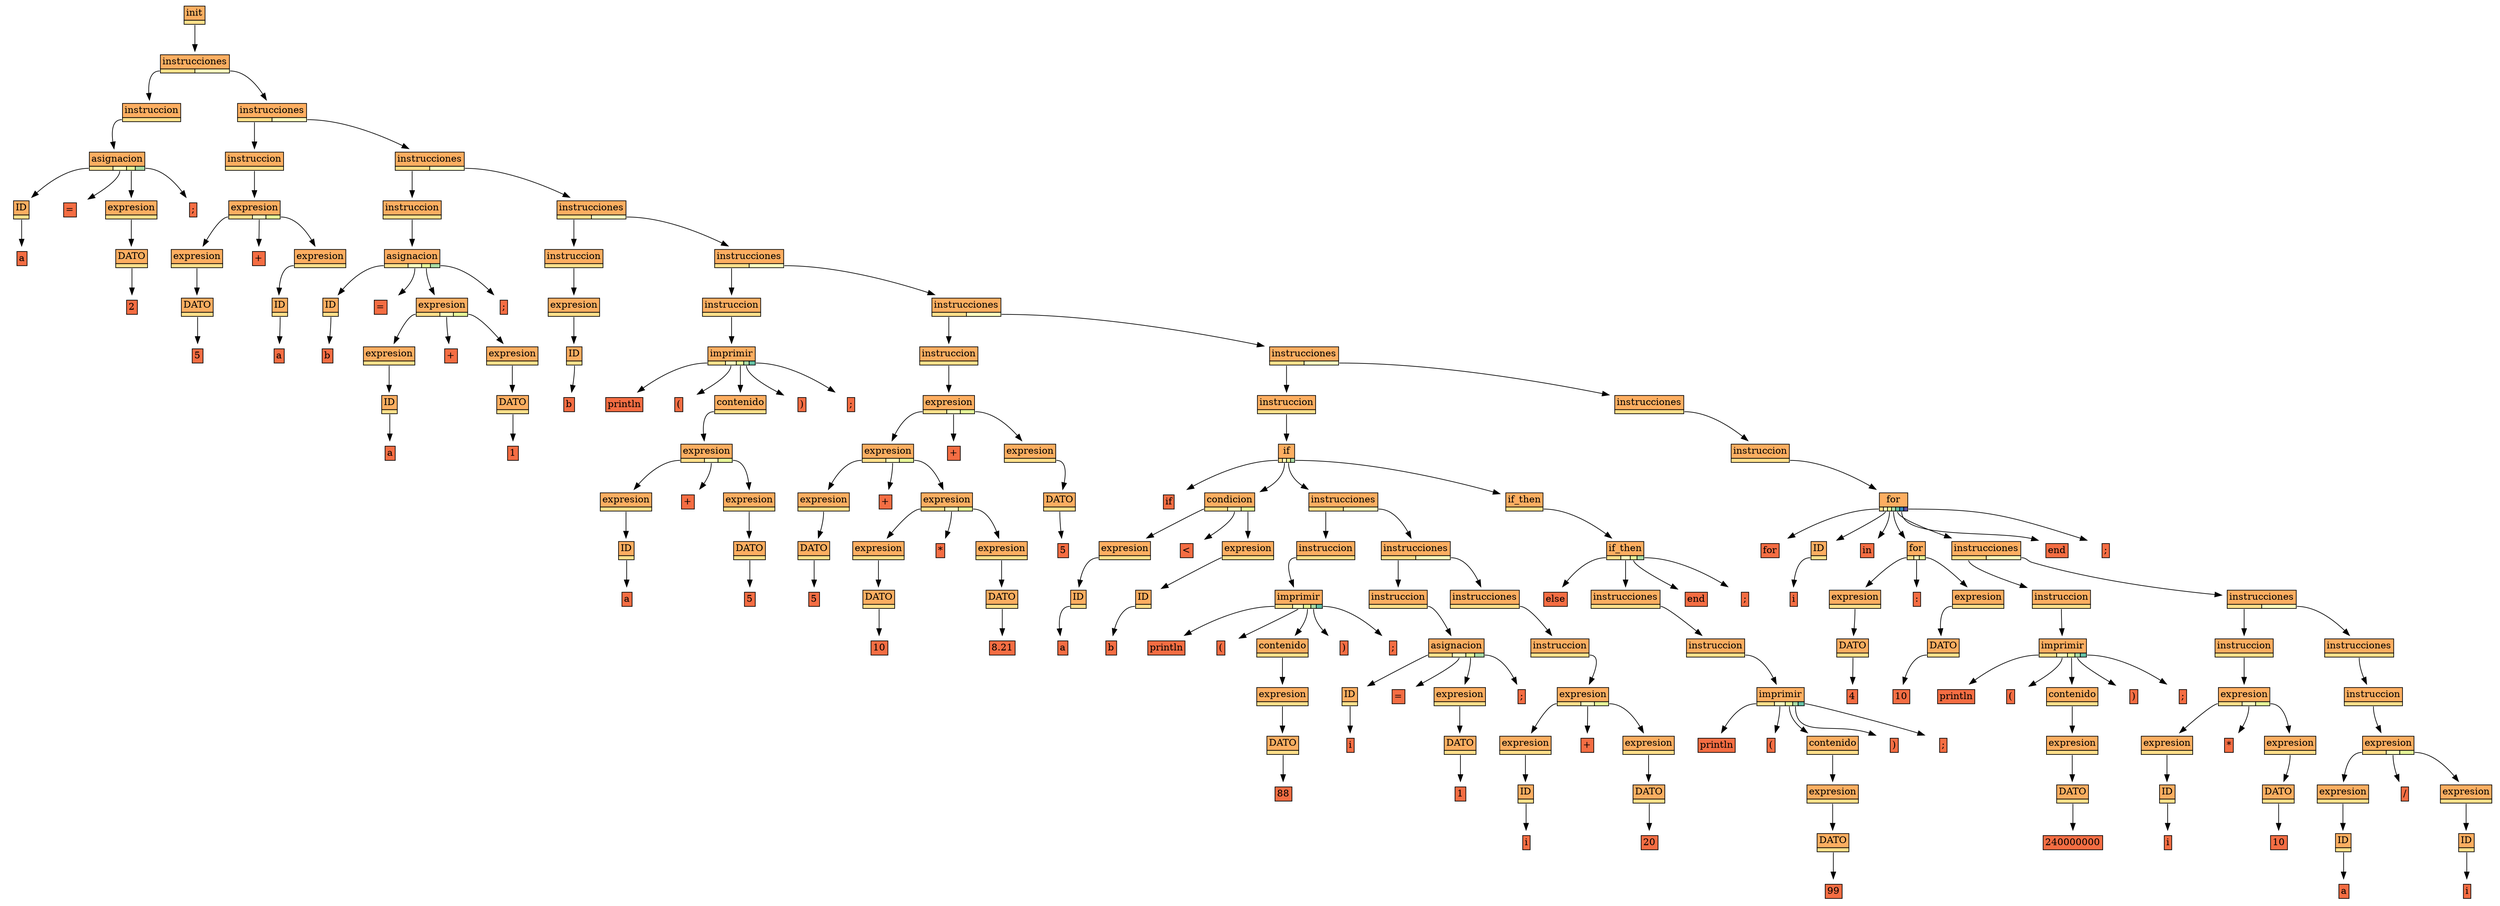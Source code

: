 digraph {
node [shape=plaintext]
ND_1 [label=<<table CELLSPACING="0" BORDER="0"><tr><td  BORDER="1" bgcolor="/spectral11/3">a</td></tr></table>>];
ND_2 [label=<<table  CELLSPACING="0" BORDER="0"><tr><td BORDER="1" colspan="1"  bgcolor="/spectral11/4">ID</td></tr><tr><td BORDER="1" port="f0"  bgcolor="/spectral11/5"></td></tr></table>>];
ND_3 [label=<<table CELLSPACING="0" BORDER="0"><tr><td  BORDER="1" bgcolor="/spectral11/3">2</td></tr></table>>];
ND_4 [label=<<table  CELLSPACING="0" BORDER="0"><tr><td BORDER="1" colspan="1"  bgcolor="/spectral11/4">DATO</td></tr><tr><td BORDER="1" port="f0"  bgcolor="/spectral11/5"></td></tr></table>>];
ND_5 [label=<<table  CELLSPACING="0" BORDER="0"><tr><td BORDER="1" colspan="1"  bgcolor="/spectral11/4">expresion</td></tr><tr><td BORDER="1" port="f0"  bgcolor="/spectral11/5"></td></tr></table>>];
ND_6 [label=<<table CELLSPACING="0" BORDER="0"><tr><td  BORDER="1" bgcolor="/spectral11/3">=</td></tr></table>>];
ND_7 [label=<<table CELLSPACING="0" BORDER="0"><tr><td  BORDER="1" bgcolor="/spectral11/3">;</td></tr></table>>];
ND_8 [label=<<table  CELLSPACING="0" BORDER="0"><tr><td BORDER="1" colspan="4"  bgcolor="/spectral11/4">asignacion</td></tr><tr><td BORDER="1" port="f0"  bgcolor="/spectral11/5"></td><td BORDER="1" port="f1"  bgcolor="/spectral11/6"></td><td BORDER="1" port="f2"  bgcolor="/spectral11/7"></td><td BORDER="1" port="f3"  bgcolor="/spectral11/8"></td></tr></table>>];
ND_9 [label=<<table  CELLSPACING="0" BORDER="0"><tr><td BORDER="1" colspan="1"  bgcolor="/spectral11/4">instruccion</td></tr><tr><td BORDER="1" port="f0"  bgcolor="/spectral11/5"></td></tr></table>>];
ND_10 [label=<<table CELLSPACING="0" BORDER="0"><tr><td  BORDER="1" bgcolor="/spectral11/3">5</td></tr></table>>];
ND_11 [label=<<table  CELLSPACING="0" BORDER="0"><tr><td BORDER="1" colspan="1"  bgcolor="/spectral11/4">DATO</td></tr><tr><td BORDER="1" port="f0"  bgcolor="/spectral11/5"></td></tr></table>>];
ND_12 [label=<<table  CELLSPACING="0" BORDER="0"><tr><td BORDER="1" colspan="1"  bgcolor="/spectral11/4">expresion</td></tr><tr><td BORDER="1" port="f0"  bgcolor="/spectral11/5"></td></tr></table>>];
ND_13 [label=<<table CELLSPACING="0" BORDER="0"><tr><td  BORDER="1" bgcolor="/spectral11/3">a</td></tr></table>>];
ND_14 [label=<<table  CELLSPACING="0" BORDER="0"><tr><td BORDER="1" colspan="1"  bgcolor="/spectral11/4">ID</td></tr><tr><td BORDER="1" port="f0"  bgcolor="/spectral11/5"></td></tr></table>>];
ND_15 [label=<<table  CELLSPACING="0" BORDER="0"><tr><td BORDER="1" colspan="1"  bgcolor="/spectral11/4">expresion</td></tr><tr><td BORDER="1" port="f0"  bgcolor="/spectral11/5"></td></tr></table>>];
ND_16 [label=<<table CELLSPACING="0" BORDER="0"><tr><td  BORDER="1" bgcolor="/spectral11/3">+</td></tr></table>>];
ND_17 [label=<<table  CELLSPACING="0" BORDER="0"><tr><td BORDER="1" colspan="3"  bgcolor="/spectral11/4">expresion</td></tr><tr><td BORDER="1" port="f0"  bgcolor="/spectral11/5"></td><td BORDER="1" port="f1"  bgcolor="/spectral11/6"></td><td BORDER="1" port="f2"  bgcolor="/spectral11/7"></td></tr></table>>];
ND_18 [label=<<table  CELLSPACING="0" BORDER="0"><tr><td BORDER="1" colspan="1"  bgcolor="/spectral11/4">instruccion</td></tr><tr><td BORDER="1" port="f0"  bgcolor="/spectral11/5"></td></tr></table>>];
ND_19 [label=<<table CELLSPACING="0" BORDER="0"><tr><td  BORDER="1" bgcolor="/spectral11/3">b</td></tr></table>>];
ND_20 [label=<<table  CELLSPACING="0" BORDER="0"><tr><td BORDER="1" colspan="1"  bgcolor="/spectral11/4">ID</td></tr><tr><td BORDER="1" port="f0"  bgcolor="/spectral11/5"></td></tr></table>>];
ND_21 [label=<<table CELLSPACING="0" BORDER="0"><tr><td  BORDER="1" bgcolor="/spectral11/3">a</td></tr></table>>];
ND_22 [label=<<table  CELLSPACING="0" BORDER="0"><tr><td BORDER="1" colspan="1"  bgcolor="/spectral11/4">ID</td></tr><tr><td BORDER="1" port="f0"  bgcolor="/spectral11/5"></td></tr></table>>];
ND_23 [label=<<table  CELLSPACING="0" BORDER="0"><tr><td BORDER="1" colspan="1"  bgcolor="/spectral11/4">expresion</td></tr><tr><td BORDER="1" port="f0"  bgcolor="/spectral11/5"></td></tr></table>>];
ND_24 [label=<<table CELLSPACING="0" BORDER="0"><tr><td  BORDER="1" bgcolor="/spectral11/3">1</td></tr></table>>];
ND_25 [label=<<table  CELLSPACING="0" BORDER="0"><tr><td BORDER="1" colspan="1"  bgcolor="/spectral11/4">DATO</td></tr><tr><td BORDER="1" port="f0"  bgcolor="/spectral11/5"></td></tr></table>>];
ND_26 [label=<<table  CELLSPACING="0" BORDER="0"><tr><td BORDER="1" colspan="1"  bgcolor="/spectral11/4">expresion</td></tr><tr><td BORDER="1" port="f0"  bgcolor="/spectral11/5"></td></tr></table>>];
ND_27 [label=<<table CELLSPACING="0" BORDER="0"><tr><td  BORDER="1" bgcolor="/spectral11/3">+</td></tr></table>>];
ND_28 [label=<<table  CELLSPACING="0" BORDER="0"><tr><td BORDER="1" colspan="3"  bgcolor="/spectral11/4">expresion</td></tr><tr><td BORDER="1" port="f0"  bgcolor="/spectral11/5"></td><td BORDER="1" port="f1"  bgcolor="/spectral11/6"></td><td BORDER="1" port="f2"  bgcolor="/spectral11/7"></td></tr></table>>];
ND_29 [label=<<table CELLSPACING="0" BORDER="0"><tr><td  BORDER="1" bgcolor="/spectral11/3">=</td></tr></table>>];
ND_30 [label=<<table CELLSPACING="0" BORDER="0"><tr><td  BORDER="1" bgcolor="/spectral11/3">;</td></tr></table>>];
ND_31 [label=<<table  CELLSPACING="0" BORDER="0"><tr><td BORDER="1" colspan="4"  bgcolor="/spectral11/4">asignacion</td></tr><tr><td BORDER="1" port="f0"  bgcolor="/spectral11/5"></td><td BORDER="1" port="f1"  bgcolor="/spectral11/6"></td><td BORDER="1" port="f2"  bgcolor="/spectral11/7"></td><td BORDER="1" port="f3"  bgcolor="/spectral11/8"></td></tr></table>>];
ND_32 [label=<<table  CELLSPACING="0" BORDER="0"><tr><td BORDER="1" colspan="1"  bgcolor="/spectral11/4">instruccion</td></tr><tr><td BORDER="1" port="f0"  bgcolor="/spectral11/5"></td></tr></table>>];
ND_33 [label=<<table CELLSPACING="0" BORDER="0"><tr><td  BORDER="1" bgcolor="/spectral11/3">b</td></tr></table>>];
ND_34 [label=<<table  CELLSPACING="0" BORDER="0"><tr><td BORDER="1" colspan="1"  bgcolor="/spectral11/4">ID</td></tr><tr><td BORDER="1" port="f0"  bgcolor="/spectral11/5"></td></tr></table>>];
ND_35 [label=<<table  CELLSPACING="0" BORDER="0"><tr><td BORDER="1" colspan="1"  bgcolor="/spectral11/4">expresion</td></tr><tr><td BORDER="1" port="f0"  bgcolor="/spectral11/5"></td></tr></table>>];
ND_36 [label=<<table  CELLSPACING="0" BORDER="0"><tr><td BORDER="1" colspan="1"  bgcolor="/spectral11/4">instruccion</td></tr><tr><td BORDER="1" port="f0"  bgcolor="/spectral11/5"></td></tr></table>>];
ND_37 [label=<<table CELLSPACING="0" BORDER="0"><tr><td  BORDER="1" bgcolor="/spectral11/3">a</td></tr></table>>];
ND_38 [label=<<table  CELLSPACING="0" BORDER="0"><tr><td BORDER="1" colspan="1"  bgcolor="/spectral11/4">ID</td></tr><tr><td BORDER="1" port="f0"  bgcolor="/spectral11/5"></td></tr></table>>];
ND_39 [label=<<table  CELLSPACING="0" BORDER="0"><tr><td BORDER="1" colspan="1"  bgcolor="/spectral11/4">expresion</td></tr><tr><td BORDER="1" port="f0"  bgcolor="/spectral11/5"></td></tr></table>>];
ND_40 [label=<<table CELLSPACING="0" BORDER="0"><tr><td  BORDER="1" bgcolor="/spectral11/3">5</td></tr></table>>];
ND_41 [label=<<table  CELLSPACING="0" BORDER="0"><tr><td BORDER="1" colspan="1"  bgcolor="/spectral11/4">DATO</td></tr><tr><td BORDER="1" port="f0"  bgcolor="/spectral11/5"></td></tr></table>>];
ND_42 [label=<<table  CELLSPACING="0" BORDER="0"><tr><td BORDER="1" colspan="1"  bgcolor="/spectral11/4">expresion</td></tr><tr><td BORDER="1" port="f0"  bgcolor="/spectral11/5"></td></tr></table>>];
ND_43 [label=<<table CELLSPACING="0" BORDER="0"><tr><td  BORDER="1" bgcolor="/spectral11/3">+</td></tr></table>>];
ND_44 [label=<<table  CELLSPACING="0" BORDER="0"><tr><td BORDER="1" colspan="3"  bgcolor="/spectral11/4">expresion</td></tr><tr><td BORDER="1" port="f0"  bgcolor="/spectral11/5"></td><td BORDER="1" port="f1"  bgcolor="/spectral11/6"></td><td BORDER="1" port="f2"  bgcolor="/spectral11/7"></td></tr></table>>];
ND_45 [label=<<table  CELLSPACING="0" BORDER="0"><tr><td BORDER="1" colspan="1"  bgcolor="/spectral11/4">contenido</td></tr><tr><td BORDER="1" port="f0"  bgcolor="/spectral11/5"></td></tr></table>>];
ND_46 [label=<<table CELLSPACING="0" BORDER="0"><tr><td  BORDER="1" bgcolor="/spectral11/3">println</td></tr></table>>];
ND_47 [label=<<table CELLSPACING="0" BORDER="0"><tr><td  BORDER="1" bgcolor="/spectral11/3">(</td></tr></table>>];
ND_48 [label=<<table CELLSPACING="0" BORDER="0"><tr><td  BORDER="1" bgcolor="/spectral11/3">)</td></tr></table>>];
ND_49 [label=<<table CELLSPACING="0" BORDER="0"><tr><td  BORDER="1" bgcolor="/spectral11/3">;</td></tr></table>>];
ND_50 [label=<<table  CELLSPACING="0" BORDER="0"><tr><td BORDER="1" colspan="5"  bgcolor="/spectral11/4">imprimir</td></tr><tr><td BORDER="1" port="f0"  bgcolor="/spectral11/5"></td><td BORDER="1" port="f1"  bgcolor="/spectral11/6"></td><td BORDER="1" port="f2"  bgcolor="/spectral11/7"></td><td BORDER="1" port="f3"  bgcolor="/spectral11/8"></td><td BORDER="1" port="f4"  bgcolor="/spectral11/9"></td></tr></table>>];
ND_51 [label=<<table  CELLSPACING="0" BORDER="0"><tr><td BORDER="1" colspan="1"  bgcolor="/spectral11/4">instruccion</td></tr><tr><td BORDER="1" port="f0"  bgcolor="/spectral11/5"></td></tr></table>>];
ND_52 [label=<<table CELLSPACING="0" BORDER="0"><tr><td  BORDER="1" bgcolor="/spectral11/3">5</td></tr></table>>];
ND_53 [label=<<table  CELLSPACING="0" BORDER="0"><tr><td BORDER="1" colspan="1"  bgcolor="/spectral11/4">DATO</td></tr><tr><td BORDER="1" port="f0"  bgcolor="/spectral11/5"></td></tr></table>>];
ND_54 [label=<<table  CELLSPACING="0" BORDER="0"><tr><td BORDER="1" colspan="1"  bgcolor="/spectral11/4">expresion</td></tr><tr><td BORDER="1" port="f0"  bgcolor="/spectral11/5"></td></tr></table>>];
ND_55 [label=<<table CELLSPACING="0" BORDER="0"><tr><td  BORDER="1" bgcolor="/spectral11/3">10</td></tr></table>>];
ND_56 [label=<<table  CELLSPACING="0" BORDER="0"><tr><td BORDER="1" colspan="1"  bgcolor="/spectral11/4">DATO</td></tr><tr><td BORDER="1" port="f0"  bgcolor="/spectral11/5"></td></tr></table>>];
ND_57 [label=<<table  CELLSPACING="0" BORDER="0"><tr><td BORDER="1" colspan="1"  bgcolor="/spectral11/4">expresion</td></tr><tr><td BORDER="1" port="f0"  bgcolor="/spectral11/5"></td></tr></table>>];
ND_58 [label=<<table CELLSPACING="0" BORDER="0"><tr><td  BORDER="1" bgcolor="/spectral11/3">8.21</td></tr></table>>];
ND_59 [label=<<table  CELLSPACING="0" BORDER="0"><tr><td BORDER="1" colspan="1"  bgcolor="/spectral11/4">DATO</td></tr><tr><td BORDER="1" port="f0"  bgcolor="/spectral11/5"></td></tr></table>>];
ND_60 [label=<<table  CELLSPACING="0" BORDER="0"><tr><td BORDER="1" colspan="1"  bgcolor="/spectral11/4">expresion</td></tr><tr><td BORDER="1" port="f0"  bgcolor="/spectral11/5"></td></tr></table>>];
ND_61 [label=<<table CELLSPACING="0" BORDER="0"><tr><td  BORDER="1" bgcolor="/spectral11/3">*</td></tr></table>>];
ND_62 [label=<<table  CELLSPACING="0" BORDER="0"><tr><td BORDER="1" colspan="3"  bgcolor="/spectral11/4">expresion</td></tr><tr><td BORDER="1" port="f0"  bgcolor="/spectral11/5"></td><td BORDER="1" port="f1"  bgcolor="/spectral11/6"></td><td BORDER="1" port="f2"  bgcolor="/spectral11/7"></td></tr></table>>];
ND_63 [label=<<table CELLSPACING="0" BORDER="0"><tr><td  BORDER="1" bgcolor="/spectral11/3">+</td></tr></table>>];
ND_64 [label=<<table  CELLSPACING="0" BORDER="0"><tr><td BORDER="1" colspan="3"  bgcolor="/spectral11/4">expresion</td></tr><tr><td BORDER="1" port="f0"  bgcolor="/spectral11/5"></td><td BORDER="1" port="f1"  bgcolor="/spectral11/6"></td><td BORDER="1" port="f2"  bgcolor="/spectral11/7"></td></tr></table>>];
ND_65 [label=<<table CELLSPACING="0" BORDER="0"><tr><td  BORDER="1" bgcolor="/spectral11/3">5</td></tr></table>>];
ND_66 [label=<<table  CELLSPACING="0" BORDER="0"><tr><td BORDER="1" colspan="1"  bgcolor="/spectral11/4">DATO</td></tr><tr><td BORDER="1" port="f0"  bgcolor="/spectral11/5"></td></tr></table>>];
ND_67 [label=<<table  CELLSPACING="0" BORDER="0"><tr><td BORDER="1" colspan="1"  bgcolor="/spectral11/4">expresion</td></tr><tr><td BORDER="1" port="f0"  bgcolor="/spectral11/5"></td></tr></table>>];
ND_68 [label=<<table CELLSPACING="0" BORDER="0"><tr><td  BORDER="1" bgcolor="/spectral11/3">+</td></tr></table>>];
ND_69 [label=<<table  CELLSPACING="0" BORDER="0"><tr><td BORDER="1" colspan="3"  bgcolor="/spectral11/4">expresion</td></tr><tr><td BORDER="1" port="f0"  bgcolor="/spectral11/5"></td><td BORDER="1" port="f1"  bgcolor="/spectral11/6"></td><td BORDER="1" port="f2"  bgcolor="/spectral11/7"></td></tr></table>>];
ND_70 [label=<<table  CELLSPACING="0" BORDER="0"><tr><td BORDER="1" colspan="1"  bgcolor="/spectral11/4">instruccion</td></tr><tr><td BORDER="1" port="f0"  bgcolor="/spectral11/5"></td></tr></table>>];
ND_71 [label=<<table CELLSPACING="0" BORDER="0"><tr><td  BORDER="1" bgcolor="/spectral11/3">a</td></tr></table>>];
ND_72 [label=<<table  CELLSPACING="0" BORDER="0"><tr><td BORDER="1" colspan="1"  bgcolor="/spectral11/4">ID</td></tr><tr><td BORDER="1" port="f0"  bgcolor="/spectral11/5"></td></tr></table>>];
ND_73 [label=<<table  CELLSPACING="0" BORDER="0"><tr><td BORDER="1" colspan="1"  bgcolor="/spectral11/4">expresion</td></tr><tr><td BORDER="1" port="f0"  bgcolor="/spectral11/5"></td></tr></table>>];
ND_74 [label=<<table CELLSPACING="0" BORDER="0"><tr><td  BORDER="1" bgcolor="/spectral11/3">b</td></tr></table>>];
ND_75 [label=<<table  CELLSPACING="0" BORDER="0"><tr><td BORDER="1" colspan="1"  bgcolor="/spectral11/4">ID</td></tr><tr><td BORDER="1" port="f0"  bgcolor="/spectral11/5"></td></tr></table>>];
ND_76 [label=<<table  CELLSPACING="0" BORDER="0"><tr><td BORDER="1" colspan="1"  bgcolor="/spectral11/4">expresion</td></tr><tr><td BORDER="1" port="f0"  bgcolor="/spectral11/5"></td></tr></table>>];
ND_77 [label=<<table CELLSPACING="0" BORDER="0"><tr><td  BORDER="1" bgcolor="/spectral11/3">&#60;</td></tr></table>>];
ND_78 [label=<<table  CELLSPACING="0" BORDER="0"><tr><td BORDER="1" colspan="3"  bgcolor="/spectral11/4">condicion</td></tr><tr><td BORDER="1" port="f0"  bgcolor="/spectral11/5"></td><td BORDER="1" port="f1"  bgcolor="/spectral11/6"></td><td BORDER="1" port="f2"  bgcolor="/spectral11/7"></td></tr></table>>];
ND_79 [label=<<table CELLSPACING="0" BORDER="0"><tr><td  BORDER="1" bgcolor="/spectral11/3">88</td></tr></table>>];
ND_80 [label=<<table  CELLSPACING="0" BORDER="0"><tr><td BORDER="1" colspan="1"  bgcolor="/spectral11/4">DATO</td></tr><tr><td BORDER="1" port="f0"  bgcolor="/spectral11/5"></td></tr></table>>];
ND_81 [label=<<table  CELLSPACING="0" BORDER="0"><tr><td BORDER="1" colspan="1"  bgcolor="/spectral11/4">expresion</td></tr><tr><td BORDER="1" port="f0"  bgcolor="/spectral11/5"></td></tr></table>>];
ND_82 [label=<<table  CELLSPACING="0" BORDER="0"><tr><td BORDER="1" colspan="1"  bgcolor="/spectral11/4">contenido</td></tr><tr><td BORDER="1" port="f0"  bgcolor="/spectral11/5"></td></tr></table>>];
ND_83 [label=<<table CELLSPACING="0" BORDER="0"><tr><td  BORDER="1" bgcolor="/spectral11/3">println</td></tr></table>>];
ND_84 [label=<<table CELLSPACING="0" BORDER="0"><tr><td  BORDER="1" bgcolor="/spectral11/3">(</td></tr></table>>];
ND_85 [label=<<table CELLSPACING="0" BORDER="0"><tr><td  BORDER="1" bgcolor="/spectral11/3">)</td></tr></table>>];
ND_86 [label=<<table CELLSPACING="0" BORDER="0"><tr><td  BORDER="1" bgcolor="/spectral11/3">;</td></tr></table>>];
ND_87 [label=<<table  CELLSPACING="0" BORDER="0"><tr><td BORDER="1" colspan="5"  bgcolor="/spectral11/4">imprimir</td></tr><tr><td BORDER="1" port="f0"  bgcolor="/spectral11/5"></td><td BORDER="1" port="f1"  bgcolor="/spectral11/6"></td><td BORDER="1" port="f2"  bgcolor="/spectral11/7"></td><td BORDER="1" port="f3"  bgcolor="/spectral11/8"></td><td BORDER="1" port="f4"  bgcolor="/spectral11/9"></td></tr></table>>];
ND_88 [label=<<table  CELLSPACING="0" BORDER="0"><tr><td BORDER="1" colspan="1"  bgcolor="/spectral11/4">instruccion</td></tr><tr><td BORDER="1" port="f0"  bgcolor="/spectral11/5"></td></tr></table>>];
ND_89 [label=<<table CELLSPACING="0" BORDER="0"><tr><td  BORDER="1" bgcolor="/spectral11/3">i</td></tr></table>>];
ND_90 [label=<<table  CELLSPACING="0" BORDER="0"><tr><td BORDER="1" colspan="1"  bgcolor="/spectral11/4">ID</td></tr><tr><td BORDER="1" port="f0"  bgcolor="/spectral11/5"></td></tr></table>>];
ND_91 [label=<<table CELLSPACING="0" BORDER="0"><tr><td  BORDER="1" bgcolor="/spectral11/3">1</td></tr></table>>];
ND_92 [label=<<table  CELLSPACING="0" BORDER="0"><tr><td BORDER="1" colspan="1"  bgcolor="/spectral11/4">DATO</td></tr><tr><td BORDER="1" port="f0"  bgcolor="/spectral11/5"></td></tr></table>>];
ND_93 [label=<<table  CELLSPACING="0" BORDER="0"><tr><td BORDER="1" colspan="1"  bgcolor="/spectral11/4">expresion</td></tr><tr><td BORDER="1" port="f0"  bgcolor="/spectral11/5"></td></tr></table>>];
ND_94 [label=<<table CELLSPACING="0" BORDER="0"><tr><td  BORDER="1" bgcolor="/spectral11/3">=</td></tr></table>>];
ND_95 [label=<<table CELLSPACING="0" BORDER="0"><tr><td  BORDER="1" bgcolor="/spectral11/3">;</td></tr></table>>];
ND_96 [label=<<table  CELLSPACING="0" BORDER="0"><tr><td BORDER="1" colspan="4"  bgcolor="/spectral11/4">asignacion</td></tr><tr><td BORDER="1" port="f0"  bgcolor="/spectral11/5"></td><td BORDER="1" port="f1"  bgcolor="/spectral11/6"></td><td BORDER="1" port="f2"  bgcolor="/spectral11/7"></td><td BORDER="1" port="f3"  bgcolor="/spectral11/8"></td></tr></table>>];
ND_97 [label=<<table  CELLSPACING="0" BORDER="0"><tr><td BORDER="1" colspan="1"  bgcolor="/spectral11/4">instruccion</td></tr><tr><td BORDER="1" port="f0"  bgcolor="/spectral11/5"></td></tr></table>>];
ND_98 [label=<<table CELLSPACING="0" BORDER="0"><tr><td  BORDER="1" bgcolor="/spectral11/3">i</td></tr></table>>];
ND_99 [label=<<table  CELLSPACING="0" BORDER="0"><tr><td BORDER="1" colspan="1"  bgcolor="/spectral11/4">ID</td></tr><tr><td BORDER="1" port="f0"  bgcolor="/spectral11/5"></td></tr></table>>];
ND_100 [label=<<table  CELLSPACING="0" BORDER="0"><tr><td BORDER="1" colspan="1"  bgcolor="/spectral11/4">expresion</td></tr><tr><td BORDER="1" port="f0"  bgcolor="/spectral11/5"></td></tr></table>>];
ND_101 [label=<<table CELLSPACING="0" BORDER="0"><tr><td  BORDER="1" bgcolor="/spectral11/3">20</td></tr></table>>];
ND_102 [label=<<table  CELLSPACING="0" BORDER="0"><tr><td BORDER="1" colspan="1"  bgcolor="/spectral11/4">DATO</td></tr><tr><td BORDER="1" port="f0"  bgcolor="/spectral11/5"></td></tr></table>>];
ND_103 [label=<<table  CELLSPACING="0" BORDER="0"><tr><td BORDER="1" colspan="1"  bgcolor="/spectral11/4">expresion</td></tr><tr><td BORDER="1" port="f0"  bgcolor="/spectral11/5"></td></tr></table>>];
ND_104 [label=<<table CELLSPACING="0" BORDER="0"><tr><td  BORDER="1" bgcolor="/spectral11/3">+</td></tr></table>>];
ND_105 [label=<<table  CELLSPACING="0" BORDER="0"><tr><td BORDER="1" colspan="3"  bgcolor="/spectral11/4">expresion</td></tr><tr><td BORDER="1" port="f0"  bgcolor="/spectral11/5"></td><td BORDER="1" port="f1"  bgcolor="/spectral11/6"></td><td BORDER="1" port="f2"  bgcolor="/spectral11/7"></td></tr></table>>];
ND_106 [label=<<table  CELLSPACING="0" BORDER="0"><tr><td BORDER="1" colspan="1"  bgcolor="/spectral11/4">instruccion</td></tr><tr><td BORDER="1" port="f0"  bgcolor="/spectral11/5"></td></tr></table>>];
ND_107 [label=<<table  CELLSPACING="0" BORDER="0"><tr><td BORDER="1" colspan="1"  bgcolor="/spectral11/4">instrucciones</td></tr><tr><td BORDER="1" port="f0"  bgcolor="/spectral11/5"></td></tr></table>>];
ND_108 [label=<<table  CELLSPACING="0" BORDER="0"><tr><td BORDER="1" colspan="2"  bgcolor="/spectral11/4">instrucciones</td></tr><tr><td BORDER="1" port="f0"  bgcolor="/spectral11/5"></td><td BORDER="1" port="f1"  bgcolor="/spectral11/6"></td></tr></table>>];
ND_109 [label=<<table  CELLSPACING="0" BORDER="0"><tr><td BORDER="1" colspan="2"  bgcolor="/spectral11/4">instrucciones</td></tr><tr><td BORDER="1" port="f0"  bgcolor="/spectral11/5"></td><td BORDER="1" port="f1"  bgcolor="/spectral11/6"></td></tr></table>>];
ND_110 [label=<<table CELLSPACING="0" BORDER="0"><tr><td  BORDER="1" bgcolor="/spectral11/3">99</td></tr></table>>];
ND_111 [label=<<table  CELLSPACING="0" BORDER="0"><tr><td BORDER="1" colspan="1"  bgcolor="/spectral11/4">DATO</td></tr><tr><td BORDER="1" port="f0"  bgcolor="/spectral11/5"></td></tr></table>>];
ND_112 [label=<<table  CELLSPACING="0" BORDER="0"><tr><td BORDER="1" colspan="1"  bgcolor="/spectral11/4">expresion</td></tr><tr><td BORDER="1" port="f0"  bgcolor="/spectral11/5"></td></tr></table>>];
ND_113 [label=<<table  CELLSPACING="0" BORDER="0"><tr><td BORDER="1" colspan="1"  bgcolor="/spectral11/4">contenido</td></tr><tr><td BORDER="1" port="f0"  bgcolor="/spectral11/5"></td></tr></table>>];
ND_114 [label=<<table CELLSPACING="0" BORDER="0"><tr><td  BORDER="1" bgcolor="/spectral11/3">println</td></tr></table>>];
ND_115 [label=<<table CELLSPACING="0" BORDER="0"><tr><td  BORDER="1" bgcolor="/spectral11/3">(</td></tr></table>>];
ND_116 [label=<<table CELLSPACING="0" BORDER="0"><tr><td  BORDER="1" bgcolor="/spectral11/3">)</td></tr></table>>];
ND_117 [label=<<table CELLSPACING="0" BORDER="0"><tr><td  BORDER="1" bgcolor="/spectral11/3">;</td></tr></table>>];
ND_118 [label=<<table  CELLSPACING="0" BORDER="0"><tr><td BORDER="1" colspan="5"  bgcolor="/spectral11/4">imprimir</td></tr><tr><td BORDER="1" port="f0"  bgcolor="/spectral11/5"></td><td BORDER="1" port="f1"  bgcolor="/spectral11/6"></td><td BORDER="1" port="f2"  bgcolor="/spectral11/7"></td><td BORDER="1" port="f3"  bgcolor="/spectral11/8"></td><td BORDER="1" port="f4"  bgcolor="/spectral11/9"></td></tr></table>>];
ND_119 [label=<<table  CELLSPACING="0" BORDER="0"><tr><td BORDER="1" colspan="1"  bgcolor="/spectral11/4">instruccion</td></tr><tr><td BORDER="1" port="f0"  bgcolor="/spectral11/5"></td></tr></table>>];
ND_120 [label=<<table  CELLSPACING="0" BORDER="0"><tr><td BORDER="1" colspan="1"  bgcolor="/spectral11/4">instrucciones</td></tr><tr><td BORDER="1" port="f0"  bgcolor="/spectral11/5"></td></tr></table>>];
ND_121 [label=<<table CELLSPACING="0" BORDER="0"><tr><td  BORDER="1" bgcolor="/spectral11/3">else</td></tr></table>>];
ND_122 [label=<<table CELLSPACING="0" BORDER="0"><tr><td  BORDER="1" bgcolor="/spectral11/3">end</td></tr></table>>];
ND_123 [label=<<table CELLSPACING="0" BORDER="0"><tr><td  BORDER="1" bgcolor="/spectral11/3">;</td></tr></table>>];
ND_124 [label=<<table  CELLSPACING="0" BORDER="0"><tr><td BORDER="1" colspan="4"  bgcolor="/spectral11/4">if_then</td></tr><tr><td BORDER="1" port="f0"  bgcolor="/spectral11/5"></td><td BORDER="1" port="f1"  bgcolor="/spectral11/6"></td><td BORDER="1" port="f2"  bgcolor="/spectral11/7"></td><td BORDER="1" port="f3"  bgcolor="/spectral11/8"></td></tr></table>>];
ND_125 [label=<<table  CELLSPACING="0" BORDER="0"><tr><td BORDER="1" colspan="1"  bgcolor="/spectral11/4">if_then</td></tr><tr><td BORDER="1" port="f0"  bgcolor="/spectral11/5"></td></tr></table>>];
ND_126 [label=<<table CELLSPACING="0" BORDER="0"><tr><td  BORDER="1" bgcolor="/spectral11/3">if</td></tr></table>>];
ND_127 [label=<<table  CELLSPACING="0" BORDER="0"><tr><td BORDER="1" colspan="4"  bgcolor="/spectral11/4">if</td></tr><tr><td BORDER="1" port="f0"  bgcolor="/spectral11/5"></td><td BORDER="1" port="f1"  bgcolor="/spectral11/6"></td><td BORDER="1" port="f2"  bgcolor="/spectral11/7"></td><td BORDER="1" port="f3"  bgcolor="/spectral11/8"></td></tr></table>>];
ND_128 [label=<<table  CELLSPACING="0" BORDER="0"><tr><td BORDER="1" colspan="1"  bgcolor="/spectral11/4">instruccion</td></tr><tr><td BORDER="1" port="f0"  bgcolor="/spectral11/5"></td></tr></table>>];
ND_129 [label=<<table CELLSPACING="0" BORDER="0"><tr><td  BORDER="1" bgcolor="/spectral11/3">i</td></tr></table>>];
ND_130 [label=<<table  CELLSPACING="0" BORDER="0"><tr><td BORDER="1" colspan="1"  bgcolor="/spectral11/4">ID</td></tr><tr><td BORDER="1" port="f0"  bgcolor="/spectral11/5"></td></tr></table>>];
ND_131 [label=<<table CELLSPACING="0" BORDER="0"><tr><td  BORDER="1" bgcolor="/spectral11/3">4</td></tr></table>>];
ND_132 [label=<<table  CELLSPACING="0" BORDER="0"><tr><td BORDER="1" colspan="1"  bgcolor="/spectral11/4">DATO</td></tr><tr><td BORDER="1" port="f0"  bgcolor="/spectral11/5"></td></tr></table>>];
ND_133 [label=<<table  CELLSPACING="0" BORDER="0"><tr><td BORDER="1" colspan="1"  bgcolor="/spectral11/4">expresion</td></tr><tr><td BORDER="1" port="f0"  bgcolor="/spectral11/5"></td></tr></table>>];
ND_134 [label=<<table CELLSPACING="0" BORDER="0"><tr><td  BORDER="1" bgcolor="/spectral11/3">10</td></tr></table>>];
ND_135 [label=<<table  CELLSPACING="0" BORDER="0"><tr><td BORDER="1" colspan="1"  bgcolor="/spectral11/4">DATO</td></tr><tr><td BORDER="1" port="f0"  bgcolor="/spectral11/5"></td></tr></table>>];
ND_136 [label=<<table  CELLSPACING="0" BORDER="0"><tr><td BORDER="1" colspan="1"  bgcolor="/spectral11/4">expresion</td></tr><tr><td BORDER="1" port="f0"  bgcolor="/spectral11/5"></td></tr></table>>];
ND_137 [label=<<table CELLSPACING="0" BORDER="0"><tr><td  BORDER="1" bgcolor="/spectral11/3">:</td></tr></table>>];
ND_138 [label=<<table  CELLSPACING="0" BORDER="0"><tr><td BORDER="1" colspan="3"  bgcolor="/spectral11/4">for</td></tr><tr><td BORDER="1" port="f0"  bgcolor="/spectral11/5"></td><td BORDER="1" port="f1"  bgcolor="/spectral11/6"></td><td BORDER="1" port="f2"  bgcolor="/spectral11/7"></td></tr></table>>];
ND_139 [label=<<table CELLSPACING="0" BORDER="0"><tr><td  BORDER="1" bgcolor="/spectral11/3">240000000</td></tr></table>>];
ND_140 [label=<<table  CELLSPACING="0" BORDER="0"><tr><td BORDER="1" colspan="1"  bgcolor="/spectral11/4">DATO</td></tr><tr><td BORDER="1" port="f0"  bgcolor="/spectral11/5"></td></tr></table>>];
ND_141 [label=<<table  CELLSPACING="0" BORDER="0"><tr><td BORDER="1" colspan="1"  bgcolor="/spectral11/4">expresion</td></tr><tr><td BORDER="1" port="f0"  bgcolor="/spectral11/5"></td></tr></table>>];
ND_142 [label=<<table  CELLSPACING="0" BORDER="0"><tr><td BORDER="1" colspan="1"  bgcolor="/spectral11/4">contenido</td></tr><tr><td BORDER="1" port="f0"  bgcolor="/spectral11/5"></td></tr></table>>];
ND_143 [label=<<table CELLSPACING="0" BORDER="0"><tr><td  BORDER="1" bgcolor="/spectral11/3">println</td></tr></table>>];
ND_144 [label=<<table CELLSPACING="0" BORDER="0"><tr><td  BORDER="1" bgcolor="/spectral11/3">(</td></tr></table>>];
ND_145 [label=<<table CELLSPACING="0" BORDER="0"><tr><td  BORDER="1" bgcolor="/spectral11/3">)</td></tr></table>>];
ND_146 [label=<<table CELLSPACING="0" BORDER="0"><tr><td  BORDER="1" bgcolor="/spectral11/3">;</td></tr></table>>];
ND_147 [label=<<table  CELLSPACING="0" BORDER="0"><tr><td BORDER="1" colspan="5"  bgcolor="/spectral11/4">imprimir</td></tr><tr><td BORDER="1" port="f0"  bgcolor="/spectral11/5"></td><td BORDER="1" port="f1"  bgcolor="/spectral11/6"></td><td BORDER="1" port="f2"  bgcolor="/spectral11/7"></td><td BORDER="1" port="f3"  bgcolor="/spectral11/8"></td><td BORDER="1" port="f4"  bgcolor="/spectral11/9"></td></tr></table>>];
ND_148 [label=<<table  CELLSPACING="0" BORDER="0"><tr><td BORDER="1" colspan="1"  bgcolor="/spectral11/4">instruccion</td></tr><tr><td BORDER="1" port="f0"  bgcolor="/spectral11/5"></td></tr></table>>];
ND_149 [label=<<table CELLSPACING="0" BORDER="0"><tr><td  BORDER="1" bgcolor="/spectral11/3">i</td></tr></table>>];
ND_150 [label=<<table  CELLSPACING="0" BORDER="0"><tr><td BORDER="1" colspan="1"  bgcolor="/spectral11/4">ID</td></tr><tr><td BORDER="1" port="f0"  bgcolor="/spectral11/5"></td></tr></table>>];
ND_151 [label=<<table  CELLSPACING="0" BORDER="0"><tr><td BORDER="1" colspan="1"  bgcolor="/spectral11/4">expresion</td></tr><tr><td BORDER="1" port="f0"  bgcolor="/spectral11/5"></td></tr></table>>];
ND_152 [label=<<table CELLSPACING="0" BORDER="0"><tr><td  BORDER="1" bgcolor="/spectral11/3">10</td></tr></table>>];
ND_153 [label=<<table  CELLSPACING="0" BORDER="0"><tr><td BORDER="1" colspan="1"  bgcolor="/spectral11/4">DATO</td></tr><tr><td BORDER="1" port="f0"  bgcolor="/spectral11/5"></td></tr></table>>];
ND_154 [label=<<table  CELLSPACING="0" BORDER="0"><tr><td BORDER="1" colspan="1"  bgcolor="/spectral11/4">expresion</td></tr><tr><td BORDER="1" port="f0"  bgcolor="/spectral11/5"></td></tr></table>>];
ND_155 [label=<<table CELLSPACING="0" BORDER="0"><tr><td  BORDER="1" bgcolor="/spectral11/3">*</td></tr></table>>];
ND_156 [label=<<table  CELLSPACING="0" BORDER="0"><tr><td BORDER="1" colspan="3"  bgcolor="/spectral11/4">expresion</td></tr><tr><td BORDER="1" port="f0"  bgcolor="/spectral11/5"></td><td BORDER="1" port="f1"  bgcolor="/spectral11/6"></td><td BORDER="1" port="f2"  bgcolor="/spectral11/7"></td></tr></table>>];
ND_157 [label=<<table  CELLSPACING="0" BORDER="0"><tr><td BORDER="1" colspan="1"  bgcolor="/spectral11/4">instruccion</td></tr><tr><td BORDER="1" port="f0"  bgcolor="/spectral11/5"></td></tr></table>>];
ND_158 [label=<<table CELLSPACING="0" BORDER="0"><tr><td  BORDER="1" bgcolor="/spectral11/3">a</td></tr></table>>];
ND_159 [label=<<table  CELLSPACING="0" BORDER="0"><tr><td BORDER="1" colspan="1"  bgcolor="/spectral11/4">ID</td></tr><tr><td BORDER="1" port="f0"  bgcolor="/spectral11/5"></td></tr></table>>];
ND_160 [label=<<table  CELLSPACING="0" BORDER="0"><tr><td BORDER="1" colspan="1"  bgcolor="/spectral11/4">expresion</td></tr><tr><td BORDER="1" port="f0"  bgcolor="/spectral11/5"></td></tr></table>>];
ND_161 [label=<<table CELLSPACING="0" BORDER="0"><tr><td  BORDER="1" bgcolor="/spectral11/3">i</td></tr></table>>];
ND_162 [label=<<table  CELLSPACING="0" BORDER="0"><tr><td BORDER="1" colspan="1"  bgcolor="/spectral11/4">ID</td></tr><tr><td BORDER="1" port="f0"  bgcolor="/spectral11/5"></td></tr></table>>];
ND_163 [label=<<table  CELLSPACING="0" BORDER="0"><tr><td BORDER="1" colspan="1"  bgcolor="/spectral11/4">expresion</td></tr><tr><td BORDER="1" port="f0"  bgcolor="/spectral11/5"></td></tr></table>>];
ND_164 [label=<<table CELLSPACING="0" BORDER="0"><tr><td  BORDER="1" bgcolor="/spectral11/3">/</td></tr></table>>];
ND_165 [label=<<table  CELLSPACING="0" BORDER="0"><tr><td BORDER="1" colspan="3"  bgcolor="/spectral11/4">expresion</td></tr><tr><td BORDER="1" port="f0"  bgcolor="/spectral11/5"></td><td BORDER="1" port="f1"  bgcolor="/spectral11/6"></td><td BORDER="1" port="f2"  bgcolor="/spectral11/7"></td></tr></table>>];
ND_166 [label=<<table  CELLSPACING="0" BORDER="0"><tr><td BORDER="1" colspan="1"  bgcolor="/spectral11/4">instruccion</td></tr><tr><td BORDER="1" port="f0"  bgcolor="/spectral11/5"></td></tr></table>>];
ND_167 [label=<<table  CELLSPACING="0" BORDER="0"><tr><td BORDER="1" colspan="1"  bgcolor="/spectral11/4">instrucciones</td></tr><tr><td BORDER="1" port="f0"  bgcolor="/spectral11/5"></td></tr></table>>];
ND_168 [label=<<table  CELLSPACING="0" BORDER="0"><tr><td BORDER="1" colspan="2"  bgcolor="/spectral11/4">instrucciones</td></tr><tr><td BORDER="1" port="f0"  bgcolor="/spectral11/5"></td><td BORDER="1" port="f1"  bgcolor="/spectral11/6"></td></tr></table>>];
ND_169 [label=<<table  CELLSPACING="0" BORDER="0"><tr><td BORDER="1" colspan="2"  bgcolor="/spectral11/4">instrucciones</td></tr><tr><td BORDER="1" port="f0"  bgcolor="/spectral11/5"></td><td BORDER="1" port="f1"  bgcolor="/spectral11/6"></td></tr></table>>];
ND_170 [label=<<table CELLSPACING="0" BORDER="0"><tr><td  BORDER="1" bgcolor="/spectral11/3">for</td></tr></table>>];
ND_171 [label=<<table CELLSPACING="0" BORDER="0"><tr><td  BORDER="1" bgcolor="/spectral11/3">in</td></tr></table>>];
ND_172 [label=<<table CELLSPACING="0" BORDER="0"><tr><td  BORDER="1" bgcolor="/spectral11/3">end</td></tr></table>>];
ND_173 [label=<<table CELLSPACING="0" BORDER="0"><tr><td  BORDER="1" bgcolor="/spectral11/3">;</td></tr></table>>];
ND_174 [label=<<table  CELLSPACING="0" BORDER="0"><tr><td BORDER="1" colspan="7"  bgcolor="/spectral11/4">for</td></tr><tr><td BORDER="1" port="f0"  bgcolor="/spectral11/5"></td><td BORDER="1" port="f1"  bgcolor="/spectral11/6"></td><td BORDER="1" port="f2"  bgcolor="/spectral11/7"></td><td BORDER="1" port="f3"  bgcolor="/spectral11/8"></td><td BORDER="1" port="f4"  bgcolor="/spectral11/9"></td><td BORDER="1" port="f5"  bgcolor="/spectral11/10"></td><td BORDER="1" port="f6"  bgcolor="/spectral11/11"></td></tr></table>>];
ND_175 [label=<<table  CELLSPACING="0" BORDER="0"><tr><td BORDER="1" colspan="1"  bgcolor="/spectral11/4">instruccion</td></tr><tr><td BORDER="1" port="f0"  bgcolor="/spectral11/5"></td></tr></table>>];
ND_176 [label=<<table  CELLSPACING="0" BORDER="0"><tr><td BORDER="1" colspan="1"  bgcolor="/spectral11/4">instrucciones</td></tr><tr><td BORDER="1" port="f0"  bgcolor="/spectral11/5"></td></tr></table>>];
ND_177 [label=<<table  CELLSPACING="0" BORDER="0"><tr><td BORDER="1" colspan="2"  bgcolor="/spectral11/4">instrucciones</td></tr><tr><td BORDER="1" port="f0"  bgcolor="/spectral11/5"></td><td BORDER="1" port="f1"  bgcolor="/spectral11/6"></td></tr></table>>];
ND_178 [label=<<table  CELLSPACING="0" BORDER="0"><tr><td BORDER="1" colspan="2"  bgcolor="/spectral11/4">instrucciones</td></tr><tr><td BORDER="1" port="f0"  bgcolor="/spectral11/5"></td><td BORDER="1" port="f1"  bgcolor="/spectral11/6"></td></tr></table>>];
ND_179 [label=<<table  CELLSPACING="0" BORDER="0"><tr><td BORDER="1" colspan="2"  bgcolor="/spectral11/4">instrucciones</td></tr><tr><td BORDER="1" port="f0"  bgcolor="/spectral11/5"></td><td BORDER="1" port="f1"  bgcolor="/spectral11/6"></td></tr></table>>];
ND_180 [label=<<table  CELLSPACING="0" BORDER="0"><tr><td BORDER="1" colspan="2"  bgcolor="/spectral11/4">instrucciones</td></tr><tr><td BORDER="1" port="f0"  bgcolor="/spectral11/5"></td><td BORDER="1" port="f1"  bgcolor="/spectral11/6"></td></tr></table>>];
ND_181 [label=<<table  CELLSPACING="0" BORDER="0"><tr><td BORDER="1" colspan="2"  bgcolor="/spectral11/4">instrucciones</td></tr><tr><td BORDER="1" port="f0"  bgcolor="/spectral11/5"></td><td BORDER="1" port="f1"  bgcolor="/spectral11/6"></td></tr></table>>];
ND_182 [label=<<table  CELLSPACING="0" BORDER="0"><tr><td BORDER="1" colspan="2"  bgcolor="/spectral11/4">instrucciones</td></tr><tr><td BORDER="1" port="f0"  bgcolor="/spectral11/5"></td><td BORDER="1" port="f1"  bgcolor="/spectral11/6"></td></tr></table>>];
ND_183 [label=<<table  CELLSPACING="0" BORDER="0"><tr><td BORDER="1" colspan="2"  bgcolor="/spectral11/4">instrucciones</td></tr><tr><td BORDER="1" port="f0"  bgcolor="/spectral11/5"></td><td BORDER="1" port="f1"  bgcolor="/spectral11/6"></td></tr></table>>];
ND_184 [label=<<table  CELLSPACING="0" BORDER="0"><tr><td BORDER="1" colspan="1"  bgcolor="/spectral11/4">init</td></tr><tr><td BORDER="1" port="f0"  bgcolor="/spectral11/5"></td></tr></table>>];

ND_2:f0->ND_1;
ND_4:f0->ND_3;
ND_5:f0->ND_4;
ND_8:f0->ND_2;
ND_8:f1->ND_6;
ND_8:f2->ND_5;
ND_8:f3->ND_7;
ND_9:f0->ND_8;
ND_11:f0->ND_10;
ND_12:f0->ND_11;
ND_14:f0->ND_13;
ND_15:f0->ND_14;
ND_17:f0->ND_12;
ND_17:f1->ND_16;
ND_17:f2->ND_15;
ND_18:f0->ND_17;
ND_20:f0->ND_19;
ND_22:f0->ND_21;
ND_23:f0->ND_22;
ND_25:f0->ND_24;
ND_26:f0->ND_25;
ND_28:f0->ND_23;
ND_28:f1->ND_27;
ND_28:f2->ND_26;
ND_31:f0->ND_20;
ND_31:f1->ND_29;
ND_31:f2->ND_28;
ND_31:f3->ND_30;
ND_32:f0->ND_31;
ND_34:f0->ND_33;
ND_35:f0->ND_34;
ND_36:f0->ND_35;
ND_38:f0->ND_37;
ND_39:f0->ND_38;
ND_41:f0->ND_40;
ND_42:f0->ND_41;
ND_44:f0->ND_39;
ND_44:f1->ND_43;
ND_44:f2->ND_42;
ND_45:f0->ND_44;
ND_50:f0->ND_46;
ND_50:f1->ND_47;
ND_50:f2->ND_45;
ND_50:f3->ND_48;
ND_50:f4->ND_49;
ND_51:f0->ND_50;
ND_53:f0->ND_52;
ND_54:f0->ND_53;
ND_56:f0->ND_55;
ND_57:f0->ND_56;
ND_59:f0->ND_58;
ND_60:f0->ND_59;
ND_62:f0->ND_57;
ND_62:f1->ND_61;
ND_62:f2->ND_60;
ND_64:f0->ND_54;
ND_64:f1->ND_63;
ND_64:f2->ND_62;
ND_66:f0->ND_65;
ND_67:f0->ND_66;
ND_69:f0->ND_64;
ND_69:f1->ND_68;
ND_69:f2->ND_67;
ND_70:f0->ND_69;
ND_72:f0->ND_71;
ND_73:f0->ND_72;
ND_75:f0->ND_74;
ND_76:f0->ND_75;
ND_78:f0->ND_73;
ND_78:f1->ND_77;
ND_78:f2->ND_76;
ND_80:f0->ND_79;
ND_81:f0->ND_80;
ND_82:f0->ND_81;
ND_87:f0->ND_83;
ND_87:f1->ND_84;
ND_87:f2->ND_82;
ND_87:f3->ND_85;
ND_87:f4->ND_86;
ND_88:f0->ND_87;
ND_90:f0->ND_89;
ND_92:f0->ND_91;
ND_93:f0->ND_92;
ND_96:f0->ND_90;
ND_96:f1->ND_94;
ND_96:f2->ND_93;
ND_96:f3->ND_95;
ND_97:f0->ND_96;
ND_99:f0->ND_98;
ND_100:f0->ND_99;
ND_102:f0->ND_101;
ND_103:f0->ND_102;
ND_105:f0->ND_100;
ND_105:f1->ND_104;
ND_105:f2->ND_103;
ND_106:f0->ND_105;
ND_107:f0->ND_106;
ND_108:f0->ND_97;
ND_108:f1->ND_107;
ND_109:f0->ND_88;
ND_109:f1->ND_108;
ND_111:f0->ND_110;
ND_112:f0->ND_111;
ND_113:f0->ND_112;
ND_118:f0->ND_114;
ND_118:f1->ND_115;
ND_118:f2->ND_113;
ND_118:f3->ND_116;
ND_118:f4->ND_117;
ND_119:f0->ND_118;
ND_120:f0->ND_119;
ND_124:f0->ND_121;
ND_124:f1->ND_120;
ND_124:f2->ND_122;
ND_124:f3->ND_123;
ND_125:f0->ND_124;
ND_127:f0->ND_126;
ND_127:f1->ND_78;
ND_127:f2->ND_109;
ND_127:f3->ND_125;
ND_128:f0->ND_127;
ND_130:f0->ND_129;
ND_132:f0->ND_131;
ND_133:f0->ND_132;
ND_135:f0->ND_134;
ND_136:f0->ND_135;
ND_138:f0->ND_133;
ND_138:f1->ND_137;
ND_138:f2->ND_136;
ND_140:f0->ND_139;
ND_141:f0->ND_140;
ND_142:f0->ND_141;
ND_147:f0->ND_143;
ND_147:f1->ND_144;
ND_147:f2->ND_142;
ND_147:f3->ND_145;
ND_147:f4->ND_146;
ND_148:f0->ND_147;
ND_150:f0->ND_149;
ND_151:f0->ND_150;
ND_153:f0->ND_152;
ND_154:f0->ND_153;
ND_156:f0->ND_151;
ND_156:f1->ND_155;
ND_156:f2->ND_154;
ND_157:f0->ND_156;
ND_159:f0->ND_158;
ND_160:f0->ND_159;
ND_162:f0->ND_161;
ND_163:f0->ND_162;
ND_165:f0->ND_160;
ND_165:f1->ND_164;
ND_165:f2->ND_163;
ND_166:f0->ND_165;
ND_167:f0->ND_166;
ND_168:f0->ND_157;
ND_168:f1->ND_167;
ND_169:f0->ND_148;
ND_169:f1->ND_168;
ND_174:f0->ND_170;
ND_174:f1->ND_130;
ND_174:f2->ND_171;
ND_174:f3->ND_138;
ND_174:f4->ND_169;
ND_174:f5->ND_172;
ND_174:f6->ND_173;
ND_175:f0->ND_174;
ND_176:f0->ND_175;
ND_177:f0->ND_128;
ND_177:f1->ND_176;
ND_178:f0->ND_70;
ND_178:f1->ND_177;
ND_179:f0->ND_51;
ND_179:f1->ND_178;
ND_180:f0->ND_36;
ND_180:f1->ND_179;
ND_181:f0->ND_32;
ND_181:f1->ND_180;
ND_182:f0->ND_18;
ND_182:f1->ND_181;
ND_183:f0->ND_9;
ND_183:f1->ND_182;
ND_184:f0->ND_183;
}